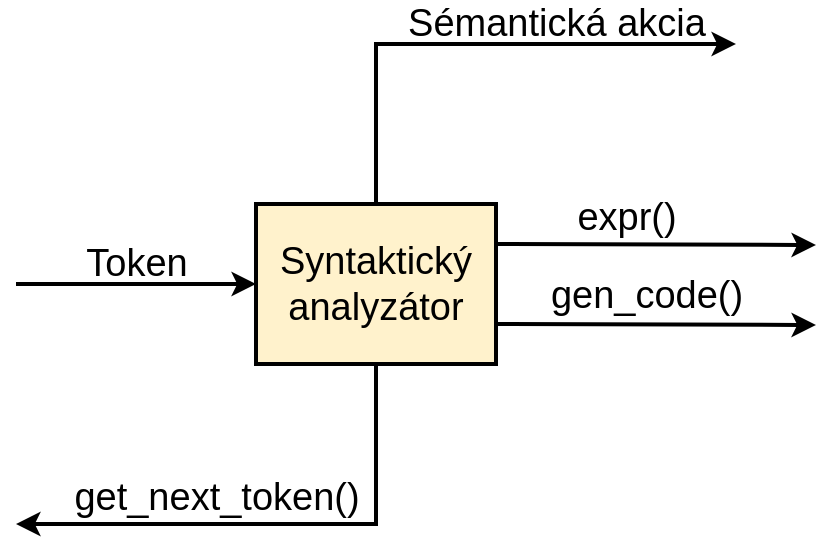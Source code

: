 <mxfile version="15.9.4" type="device"><diagram id="EdEBxcZpIFbV_Eey3Trm" name="Page-1"><mxGraphModel dx="1422" dy="780" grid="1" gridSize="10" guides="1" tooltips="1" connect="1" arrows="1" fold="1" page="1" pageScale="1" pageWidth="850" pageHeight="1100" math="0" shadow="0"><root><mxCell id="0"/><mxCell id="1" parent="0"/><mxCell id="ECcZWLPd1dTkBnq0sZ_G-1" value="&lt;font style=&quot;font-size: 19px&quot;&gt;Syntaktický analyzátor&lt;/font&gt;" style="rounded=0;whiteSpace=wrap;html=1;strokeWidth=2;fillColor=#fff2cc;strokeColor=#000000;" parent="1" vertex="1"><mxGeometry x="320" y="360" width="120" height="80" as="geometry"/></mxCell><mxCell id="ECcZWLPd1dTkBnq0sZ_G-3" value="&lt;font style=&quot;font-size: 19px&quot;&gt;Sémantická akcia&lt;/font&gt;" style="text;html=1;align=center;verticalAlign=middle;resizable=0;points=[];autosize=1;strokeColor=none;fillColor=none;strokeWidth=1;rotation=0;" parent="1" vertex="1"><mxGeometry x="390" y="260" width="160" height="20" as="geometry"/></mxCell><mxCell id="ECcZWLPd1dTkBnq0sZ_G-4" value="" style="endArrow=classic;html=1;rounded=0;exitX=0.5;exitY=1;exitDx=0;exitDy=0;strokeWidth=2;" parent="1" source="ECcZWLPd1dTkBnq0sZ_G-1" edge="1"><mxGeometry width="50" height="50" relative="1" as="geometry"><mxPoint x="400" y="410" as="sourcePoint"/><mxPoint x="200" y="520" as="targetPoint"/><Array as="points"><mxPoint x="380" y="480"/><mxPoint x="380" y="520"/></Array></mxGeometry></mxCell><mxCell id="ECcZWLPd1dTkBnq0sZ_G-5" value="&lt;font style=&quot;font-size: 19px&quot;&gt;get_next_token()&lt;/font&gt;" style="text;html=1;align=center;verticalAlign=middle;resizable=0;points=[];autosize=1;strokeColor=none;fillColor=none;" parent="1" vertex="1"><mxGeometry x="220" y="497" width="160" height="20" as="geometry"/></mxCell><mxCell id="ECcZWLPd1dTkBnq0sZ_G-7" value="" style="endArrow=classic;html=1;rounded=0;fontSize=19;entryX=0;entryY=0.5;entryDx=0;entryDy=0;strokeWidth=2;" parent="1" target="ECcZWLPd1dTkBnq0sZ_G-1" edge="1"><mxGeometry width="50" height="50" relative="1" as="geometry"><mxPoint x="200" y="400" as="sourcePoint"/><mxPoint x="280" y="400" as="targetPoint"/></mxGeometry></mxCell><mxCell id="ECcZWLPd1dTkBnq0sZ_G-9" value="Token" style="text;html=1;align=center;verticalAlign=middle;resizable=0;points=[];autosize=1;strokeColor=none;fillColor=none;fontSize=19;" parent="1" vertex="1"><mxGeometry x="225" y="375" width="70" height="30" as="geometry"/></mxCell><mxCell id="ECcZWLPd1dTkBnq0sZ_G-10" value="" style="endArrow=classic;html=1;rounded=0;fontSize=19;exitX=0.5;exitY=0;exitDx=0;exitDy=0;strokeWidth=2;" parent="1" source="ECcZWLPd1dTkBnq0sZ_G-1" edge="1"><mxGeometry width="50" height="50" relative="1" as="geometry"><mxPoint x="380" y="340" as="sourcePoint"/><mxPoint x="560" y="280" as="targetPoint"/><Array as="points"><mxPoint x="380" y="280"/><mxPoint x="460" y="280"/></Array></mxGeometry></mxCell><mxCell id="ECcZWLPd1dTkBnq0sZ_G-12" value="" style="endArrow=classic;html=1;rounded=0;fontSize=19;exitX=1;exitY=0.25;exitDx=0;exitDy=0;strokeWidth=2;" parent="1" edge="1"><mxGeometry width="50" height="50" relative="1" as="geometry"><mxPoint x="440" y="420" as="sourcePoint"/><mxPoint x="600" y="420.5" as="targetPoint"/></mxGeometry></mxCell><mxCell id="ECcZWLPd1dTkBnq0sZ_G-13" value="" style="endArrow=classic;html=1;rounded=0;fontSize=19;exitX=1;exitY=0.25;exitDx=0;exitDy=0;strokeWidth=2;" parent="1" edge="1"><mxGeometry width="50" height="50" relative="1" as="geometry"><mxPoint x="440" y="380" as="sourcePoint"/><mxPoint x="600" y="380.5" as="targetPoint"/></mxGeometry></mxCell><mxCell id="ECcZWLPd1dTkBnq0sZ_G-14" value="expr()" style="text;html=1;align=center;verticalAlign=middle;resizable=0;points=[];autosize=1;strokeColor=none;fillColor=none;fontSize=19;" parent="1" vertex="1"><mxGeometry x="470" y="352" width="70" height="30" as="geometry"/></mxCell><mxCell id="ECcZWLPd1dTkBnq0sZ_G-15" value="gen_code()" style="text;html=1;align=center;verticalAlign=middle;resizable=0;points=[];autosize=1;strokeColor=none;fillColor=none;fontSize=19;" parent="1" vertex="1"><mxGeometry x="460" y="391" width="110" height="30" as="geometry"/></mxCell></root></mxGraphModel></diagram></mxfile>